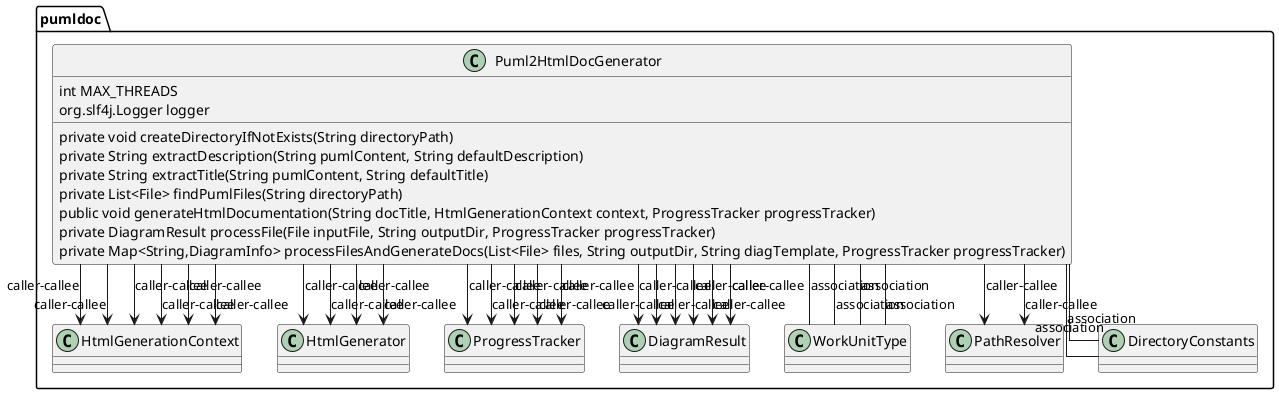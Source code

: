 @startuml
skinparam linetype Ortho
package pumldoc {
class Puml2HtmlDocGenerator {
    int MAX_THREADS
    org.slf4j.Logger logger
    private void createDirectoryIfNotExists(String directoryPath)
    private String extractDescription(String pumlContent, String defaultDescription)
    private String extractTitle(String pumlContent, String defaultTitle)
    private List<File> findPumlFiles(String directoryPath)
    public void generateHtmlDocumentation(String docTitle, HtmlGenerationContext context, ProgressTracker progressTracker)
    private DiagramResult processFile(File inputFile, String outputDir, ProgressTracker progressTracker)
    private Map<String,DiagramInfo> processFilesAndGenerateDocs(List<File> files, String outputDir, String diagTemplate, ProgressTracker progressTracker)
}
Puml2HtmlDocGenerator --> HtmlGenerationContext : caller-callee
Puml2HtmlDocGenerator --> HtmlGenerationContext : caller-callee
Puml2HtmlDocGenerator --> HtmlGenerationContext : caller-callee
Puml2HtmlDocGenerator --> HtmlGenerationContext : caller-callee
Puml2HtmlDocGenerator --> HtmlGenerationContext : caller-callee
Puml2HtmlDocGenerator --> HtmlGenerationContext : caller-callee
Puml2HtmlDocGenerator --> HtmlGenerator : caller-callee
Puml2HtmlDocGenerator --> HtmlGenerator : caller-callee
Puml2HtmlDocGenerator --> ProgressTracker : caller-callee
Puml2HtmlDocGenerator --> ProgressTracker : caller-callee
Puml2HtmlDocGenerator --> HtmlGenerator : caller-callee
Puml2HtmlDocGenerator --> ProgressTracker : caller-callee
Puml2HtmlDocGenerator --> DiagramResult : caller-callee
Puml2HtmlDocGenerator --> DiagramResult : caller-callee
Puml2HtmlDocGenerator --> DiagramResult : caller-callee
Puml2HtmlDocGenerator --> HtmlGenerator : caller-callee
Puml2HtmlDocGenerator --> DiagramResult : caller-callee
Puml2HtmlDocGenerator --> DiagramResult : caller-callee
Puml2HtmlDocGenerator --> DiagramResult : caller-callee
Puml2HtmlDocGenerator --> ProgressTracker : caller-callee
Puml2HtmlDocGenerator -- WorkUnitType : association
Puml2HtmlDocGenerator -- WorkUnitType : association
Puml2HtmlDocGenerator -- WorkUnitType : association
Puml2HtmlDocGenerator --> PathResolver : caller-callee
Puml2HtmlDocGenerator --> PathResolver : caller-callee
Puml2HtmlDocGenerator --> ProgressTracker : caller-callee
Puml2HtmlDocGenerator -- DirectoryConstants : association
Puml2HtmlDocGenerator -- DirectoryConstants : association
Puml2HtmlDocGenerator -- WorkUnitType : association
}
@enduml
